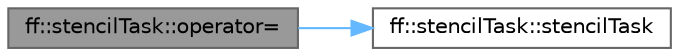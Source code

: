 digraph "ff::stencilTask::operator="
{
 // LATEX_PDF_SIZE
  bgcolor="transparent";
  edge [fontname=Helvetica,fontsize=10,labelfontname=Helvetica,labelfontsize=10];
  node [fontname=Helvetica,fontsize=10,shape=box,height=0.2,width=0.4];
  rankdir="LR";
  Node1 [id="Node000001",label="ff::stencilTask::operator=",height=0.2,width=0.4,color="gray40", fillcolor="grey60", style="filled", fontcolor="black",tooltip=" "];
  Node1 -> Node2 [id="edge1_Node000001_Node000002",color="steelblue1",style="solid",tooltip=" "];
  Node2 [id="Node000002",label="ff::stencilTask::stencilTask",height=0.2,width=0.4,color="grey40", fillcolor="white", style="filled",URL="$classff_1_1stencil_task.html#add4ff1cd5d1d3c461cc17f2b54c9782a",tooltip=" "];
}
